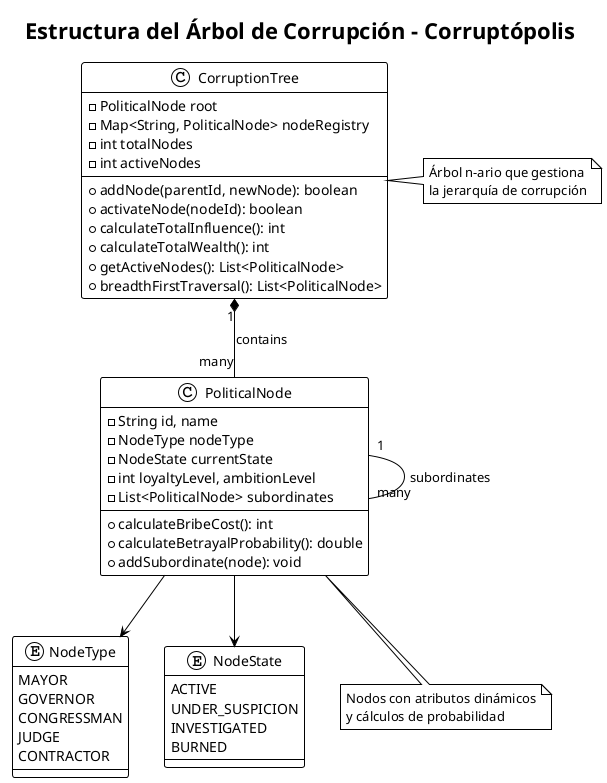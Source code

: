 @startuml CorruptionTreeStructure
!theme plain
title Estructura del Árbol de Corrupción - Corruptópolis

class CorruptionTree {
  -PoliticalNode root
  -Map<String, PoliticalNode> nodeRegistry
  -int totalNodes
  -int activeNodes
  --
  +addNode(parentId, newNode): boolean
  +activateNode(nodeId): boolean
  +calculateTotalInfluence(): int
  +calculateTotalWealth(): int
  +getActiveNodes(): List<PoliticalNode>
  +breadthFirstTraversal(): List<PoliticalNode>
}

class PoliticalNode {
  -String id, name
  -NodeType nodeType
  -NodeState currentState
  -int loyaltyLevel, ambitionLevel
  -List<PoliticalNode> subordinates
  --
  +calculateBribeCost(): int
  +calculateBetrayalProbability(): double
  +addSubordinate(node): void
}

enum NodeType {
  MAYOR
  GOVERNOR
  CONGRESSMAN
  JUDGE
  CONTRACTOR
}

enum NodeState {
  ACTIVE
  UNDER_SUSPICION
  INVESTIGATED
  BURNED
}

CorruptionTree "1" *-- "many" PoliticalNode : contains
PoliticalNode "1" -- "many" PoliticalNode : subordinates
PoliticalNode --> NodeType
PoliticalNode --> NodeState

note right of CorruptionTree : Árbol n-ario que gestiona\nla jerarquía de corrupción
note bottom of PoliticalNode : Nodos con atributos dinámicos\ny cálculos de probabilidad

@enduml